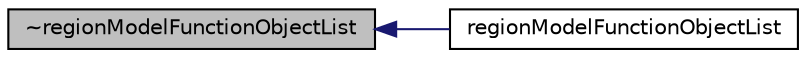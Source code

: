 digraph "~regionModelFunctionObjectList"
{
  bgcolor="transparent";
  edge [fontname="Helvetica",fontsize="10",labelfontname="Helvetica",labelfontsize="10"];
  node [fontname="Helvetica",fontsize="10",shape=record];
  rankdir="LR";
  Node1 [label="~regionModelFunctionObjectList",height=0.2,width=0.4,color="black", fillcolor="grey75", style="filled", fontcolor="black"];
  Node1 -> Node2 [dir="back",color="midnightblue",fontsize="10",style="solid",fontname="Helvetica"];
  Node2 [label="regionModelFunctionObjectList",height=0.2,width=0.4,color="black",URL="$a02197.html#ab1d57453e9dc6d22369df9fe2c37faf7",tooltip="Construct copy. "];
}
